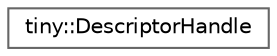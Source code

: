 digraph "Graphical Class Hierarchy"
{
 // LATEX_PDF_SIZE
  bgcolor="transparent";
  edge [fontname=Helvetica,fontsize=10,labelfontname=Helvetica,labelfontsize=10];
  node [fontname=Helvetica,fontsize=10,shape=box,height=0.2,width=0.4];
  rankdir="LR";
  Node0 [id="Node000000",label="tiny::DescriptorHandle",height=0.2,width=0.4,color="grey40", fillcolor="white", style="filled",URL="$classtiny_1_1_descriptor_handle.html",tooltip=" "];
}
